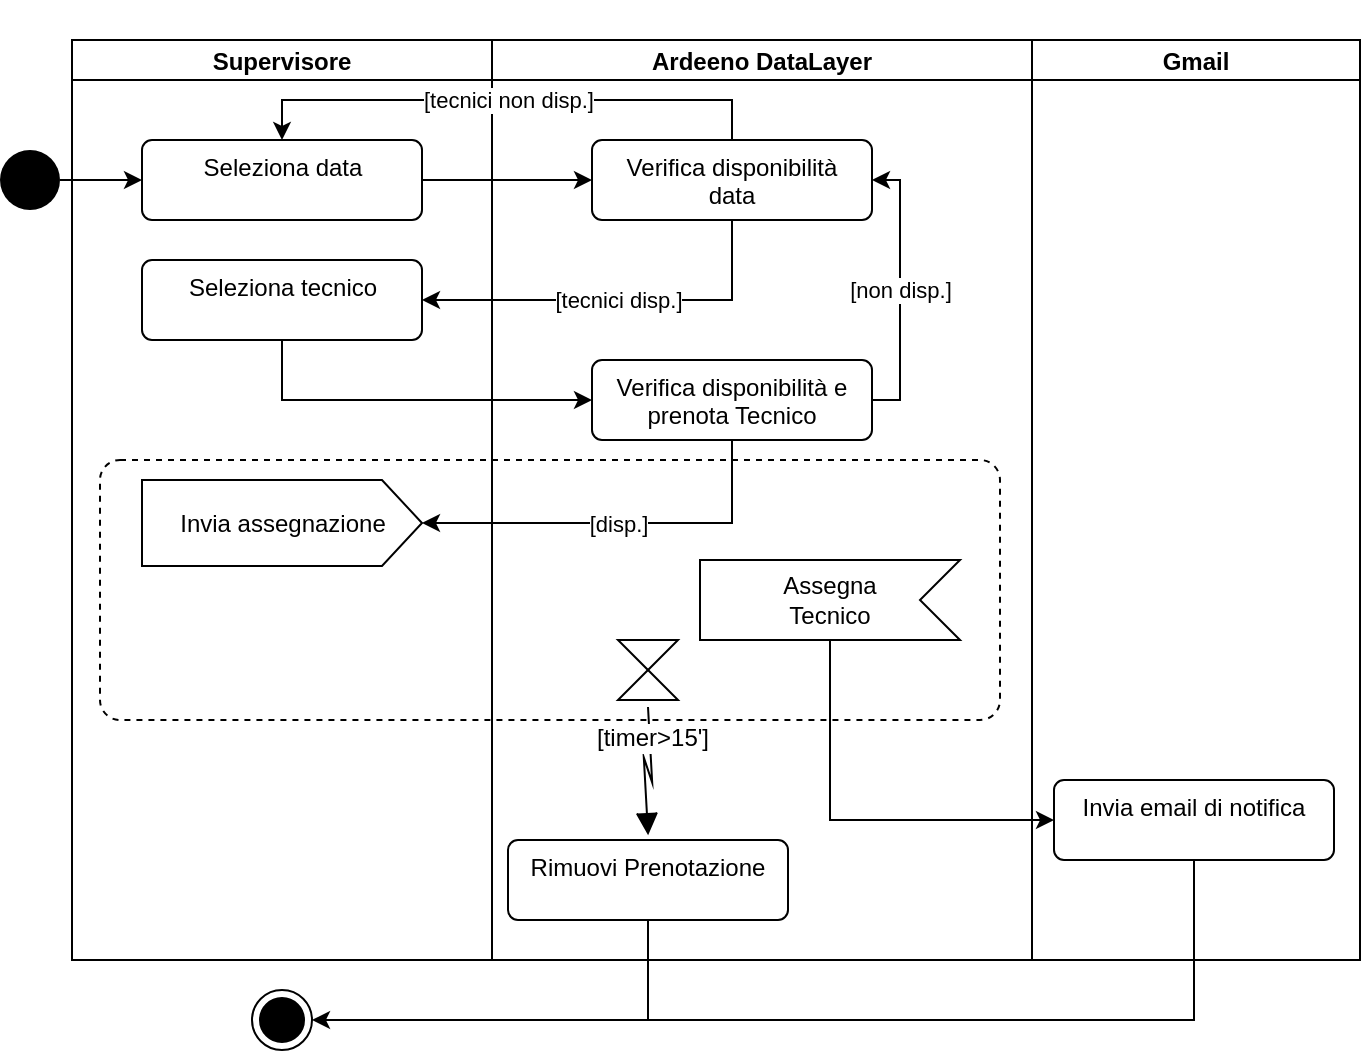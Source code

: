 <mxfile>
    <diagram id="prtHgNgQTEPvFCAcTncT" name="Page-1">
        <mxGraphModel dx="50" dy="70" grid="1" gridSize="10" guides="1" tooltips="1" connect="1" arrows="1" fold="1" page="1" pageScale="1" pageWidth="827" pageHeight="1169" background="#FFFFFF" math="0" shadow="0">
            <root>
                <mxCell id="0"/>
                <mxCell id="1" parent="0"/>
                <mxCell id="G9pkaAnPrwhdVn_8INE9-42" value="" style="html=1;align=center;verticalAlign=top;rounded=1;absoluteArcSize=1;arcSize=20;dashed=1;strokeWidth=1;fontSize=12;fillColor=none;" parent="1" vertex="1">
                    <mxGeometry x="210" y="320" width="450" height="130" as="geometry"/>
                </mxCell>
                <mxCell id="G9pkaAnPrwhdVn_8INE9-20" style="edgeStyle=orthogonalEdgeStyle;rounded=0;orthogonalLoop=1;jettySize=auto;html=1;exitX=1;exitY=0.5;exitDx=0;exitDy=0;entryX=0;entryY=0.5;entryDx=0;entryDy=0;" parent="1" source="G9pkaAnPrwhdVn_8INE9-1" target="G9pkaAnPrwhdVn_8INE9-4" edge="1">
                    <mxGeometry relative="1" as="geometry"/>
                </mxCell>
                <mxCell id="G9pkaAnPrwhdVn_8INE9-1" value="" style="ellipse;fillColor=#000000;strokeColor=none;" parent="1" vertex="1">
                    <mxGeometry x="160" y="165" width="30" height="30" as="geometry"/>
                </mxCell>
                <mxCell id="G9pkaAnPrwhdVn_8INE9-7" value="" style="swimlane;childLayout=stackLayout;resizeParent=1;resizeParentMax=0;startSize=20;movable=1;movableLabel=1;fillColor=none;strokeColor=none;" parent="1" vertex="1">
                    <mxGeometry x="196" y="90" width="480" height="480" as="geometry"/>
                </mxCell>
                <mxCell id="G9pkaAnPrwhdVn_8INE9-8" value="Supervisore" style="swimlane;startSize=20;" parent="G9pkaAnPrwhdVn_8INE9-7" vertex="1">
                    <mxGeometry y="20" width="210" height="460" as="geometry"/>
                </mxCell>
                <mxCell id="G9pkaAnPrwhdVn_8INE9-4" value="Seleziona data" style="html=1;align=center;verticalAlign=top;rounded=1;absoluteArcSize=1;arcSize=10;dashed=0;" parent="G9pkaAnPrwhdVn_8INE9-8" vertex="1">
                    <mxGeometry x="35" y="50" width="140" height="40" as="geometry"/>
                </mxCell>
                <mxCell id="G9pkaAnPrwhdVn_8INE9-6" value="Seleziona tecnico" style="html=1;align=center;verticalAlign=top;rounded=1;absoluteArcSize=1;arcSize=10;dashed=0;" parent="G9pkaAnPrwhdVn_8INE9-8" vertex="1">
                    <mxGeometry x="35" y="110" width="140" height="40" as="geometry"/>
                </mxCell>
                <mxCell id="G9pkaAnPrwhdVn_8INE9-40" value="Invia assegnazione" style="html=1;shape=mxgraph.infographic.ribbonSimple;notch1=0;notch2=20;align=center;verticalAlign=middle;fontSize=12;fontStyle=0;fillColor=#FFFFFF;strokeWidth=1;" parent="G9pkaAnPrwhdVn_8INE9-8" vertex="1">
                    <mxGeometry x="35" y="220" width="140" height="43" as="geometry"/>
                </mxCell>
                <mxCell id="G9pkaAnPrwhdVn_8INE9-9" value="Ardeeno DataLayer" style="swimlane;startSize=20;" parent="G9pkaAnPrwhdVn_8INE9-7" vertex="1">
                    <mxGeometry x="210" y="20" width="270" height="460" as="geometry"/>
                </mxCell>
                <mxCell id="G9pkaAnPrwhdVn_8INE9-5" value="Verifica disponibilità&lt;br&gt;data" style="html=1;align=center;verticalAlign=top;rounded=1;absoluteArcSize=1;arcSize=10;dashed=0;whiteSpace=wrap;" parent="G9pkaAnPrwhdVn_8INE9-9" vertex="1">
                    <mxGeometry x="50" y="50" width="140" height="40" as="geometry"/>
                </mxCell>
                <mxCell id="G9pkaAnPrwhdVn_8INE9-14" value="Verifica disponibilità e prenota Tecnico" style="html=1;align=center;verticalAlign=top;rounded=1;absoluteArcSize=1;arcSize=10;dashed=0;whiteSpace=wrap;" parent="G9pkaAnPrwhdVn_8INE9-9" vertex="1">
                    <mxGeometry x="50" y="160" width="140" height="40" as="geometry"/>
                </mxCell>
                <mxCell id="G9pkaAnPrwhdVn_8INE9-32" value="[non disp.]" style="edgeStyle=orthogonalEdgeStyle;rounded=0;orthogonalLoop=1;jettySize=auto;html=1;exitX=1;exitY=0.5;exitDx=0;exitDy=0;entryX=1;entryY=0.5;entryDx=0;entryDy=0;" parent="G9pkaAnPrwhdVn_8INE9-9" source="G9pkaAnPrwhdVn_8INE9-14" target="G9pkaAnPrwhdVn_8INE9-5" edge="1">
                    <mxGeometry relative="1" as="geometry">
                        <mxPoint x="120" y="30" as="targetPoint"/>
                        <Array as="points">
                            <mxPoint x="204" y="180"/>
                            <mxPoint x="204" y="70"/>
                        </Array>
                    </mxGeometry>
                </mxCell>
                <mxCell id="G9pkaAnPrwhdVn_8INE9-31" value="Rimuovi Prenotazione" style="html=1;align=center;verticalAlign=top;rounded=1;absoluteArcSize=1;arcSize=10;dashed=0;whiteSpace=wrap;" parent="G9pkaAnPrwhdVn_8INE9-9" vertex="1">
                    <mxGeometry x="8" y="400" width="140" height="40" as="geometry"/>
                </mxCell>
                <mxCell id="G9pkaAnPrwhdVn_8INE9-41" value="Assegna&lt;br&gt;Tecnico" style="html=1;shape=mxgraph.infographic.ribbonSimple;notch1=20;notch2=0;align=center;verticalAlign=middle;fontSize=12;fontStyle=0;flipH=1;fillColor=#FFFFFF;strokeWidth=1;whiteSpace=wrap;" parent="G9pkaAnPrwhdVn_8INE9-9" vertex="1">
                    <mxGeometry x="104" y="260" width="130" height="40" as="geometry"/>
                </mxCell>
                <mxCell id="G9pkaAnPrwhdVn_8INE9-43" value="" style="shape=collate;whiteSpace=wrap;html=1;strokeWidth=1;fontSize=12;fillColor=none;" parent="G9pkaAnPrwhdVn_8INE9-9" vertex="1">
                    <mxGeometry x="63" y="300" width="30" height="30" as="geometry"/>
                </mxCell>
                <mxCell id="G9pkaAnPrwhdVn_8INE9-45" value="" style="shape=mxgraph.lean_mapping.electronic_info_flow_edge;html=1;rounded=0;fontSize=12;entryX=0.5;entryY=0;entryDx=0;entryDy=0;exitX=0.5;exitY=1;exitDx=0;exitDy=0;" parent="G9pkaAnPrwhdVn_8INE9-9" source="G9pkaAnPrwhdVn_8INE9-43" target="G9pkaAnPrwhdVn_8INE9-31" edge="1">
                    <mxGeometry width="160" relative="1" as="geometry">
                        <mxPoint x="74" y="330" as="sourcePoint"/>
                        <mxPoint x="234" y="330" as="targetPoint"/>
                    </mxGeometry>
                </mxCell>
                <mxCell id="G9pkaAnPrwhdVn_8INE9-46" value="[timer&amp;gt;15']" style="edgeLabel;html=1;align=center;verticalAlign=middle;resizable=0;points=[];fontSize=12;" parent="G9pkaAnPrwhdVn_8INE9-45" vertex="1" connectable="0">
                    <mxGeometry x="-0.471" y="2" relative="1" as="geometry">
                        <mxPoint as="offset"/>
                    </mxGeometry>
                </mxCell>
                <mxCell id="G9pkaAnPrwhdVn_8INE9-15" style="edgeStyle=orthogonalEdgeStyle;rounded=0;orthogonalLoop=1;jettySize=auto;html=1;exitX=1;exitY=0.5;exitDx=0;exitDy=0;entryX=0;entryY=0.5;entryDx=0;entryDy=0;" parent="G9pkaAnPrwhdVn_8INE9-7" source="G9pkaAnPrwhdVn_8INE9-4" target="G9pkaAnPrwhdVn_8INE9-5" edge="1">
                    <mxGeometry relative="1" as="geometry"/>
                </mxCell>
                <mxCell id="G9pkaAnPrwhdVn_8INE9-16" value="[tecnici non disp.]" style="edgeStyle=orthogonalEdgeStyle;rounded=0;orthogonalLoop=1;jettySize=auto;html=1;exitX=0.5;exitY=0;exitDx=0;exitDy=0;entryX=0.5;entryY=0;entryDx=0;entryDy=0;" parent="G9pkaAnPrwhdVn_8INE9-7" source="G9pkaAnPrwhdVn_8INE9-5" target="G9pkaAnPrwhdVn_8INE9-4" edge="1">
                    <mxGeometry relative="1" as="geometry"/>
                </mxCell>
                <mxCell id="G9pkaAnPrwhdVn_8INE9-17" value="[tecnici disp.]" style="edgeStyle=orthogonalEdgeStyle;rounded=0;orthogonalLoop=1;jettySize=auto;html=1;exitX=0.5;exitY=1;exitDx=0;exitDy=0;entryX=1;entryY=0.5;entryDx=0;entryDy=0;" parent="G9pkaAnPrwhdVn_8INE9-7" source="G9pkaAnPrwhdVn_8INE9-5" target="G9pkaAnPrwhdVn_8INE9-6" edge="1">
                    <mxGeometry relative="1" as="geometry"/>
                </mxCell>
                <mxCell id="G9pkaAnPrwhdVn_8INE9-18" style="edgeStyle=orthogonalEdgeStyle;rounded=0;orthogonalLoop=1;jettySize=auto;html=1;exitX=0.5;exitY=1;exitDx=0;exitDy=0;entryX=0;entryY=0.5;entryDx=0;entryDy=0;" parent="G9pkaAnPrwhdVn_8INE9-7" source="G9pkaAnPrwhdVn_8INE9-6" target="G9pkaAnPrwhdVn_8INE9-14" edge="1">
                    <mxGeometry relative="1" as="geometry"/>
                </mxCell>
                <mxCell id="G9pkaAnPrwhdVn_8INE9-24" value="[disp.]" style="edgeStyle=orthogonalEdgeStyle;rounded=0;orthogonalLoop=1;jettySize=auto;html=1;exitX=0.5;exitY=1;exitDx=0;exitDy=0;entryX=1;entryY=0.5;entryDx=0;entryDy=0;entryPerimeter=0;" parent="G9pkaAnPrwhdVn_8INE9-7" source="G9pkaAnPrwhdVn_8INE9-14" target="G9pkaAnPrwhdVn_8INE9-40" edge="1">
                    <mxGeometry relative="1" as="geometry">
                        <mxPoint x="330" y="260" as="targetPoint"/>
                    </mxGeometry>
                </mxCell>
                <mxCell id="G9pkaAnPrwhdVn_8INE9-22" value="" style="ellipse;html=1;shape=endState;fillColor=strokeColor;" parent="1" vertex="1">
                    <mxGeometry x="286" y="585" width="30" height="30" as="geometry"/>
                </mxCell>
                <mxCell id="G9pkaAnPrwhdVn_8INE9-38" style="edgeStyle=orthogonalEdgeStyle;rounded=0;orthogonalLoop=1;jettySize=auto;html=1;exitX=0.5;exitY=1;exitDx=0;exitDy=0;entryX=1;entryY=0.5;entryDx=0;entryDy=0;" parent="1" source="G9pkaAnPrwhdVn_8INE9-31" target="G9pkaAnPrwhdVn_8INE9-22" edge="1">
                    <mxGeometry relative="1" as="geometry">
                        <mxPoint x="380" y="200" as="targetPoint"/>
                    </mxGeometry>
                </mxCell>
                <mxCell id="G9pkaAnPrwhdVn_8INE9-39" style="edgeStyle=orthogonalEdgeStyle;rounded=0;orthogonalLoop=1;jettySize=auto;html=1;exitX=0;exitY=0;exitDx=65;exitDy=40;exitPerimeter=0;entryX=0;entryY=0.5;entryDx=0;entryDy=0;" parent="1" source="G9pkaAnPrwhdVn_8INE9-41" target="6" edge="1">
                    <mxGeometry relative="1" as="geometry">
                        <mxPoint x="480" y="600" as="targetPoint"/>
                        <mxPoint x="610" y="490" as="sourcePoint"/>
                        <Array as="points">
                            <mxPoint x="575" y="500"/>
                        </Array>
                    </mxGeometry>
                </mxCell>
                <mxCell id="2" value="Gmail" style="swimlane;startSize=20;" vertex="1" parent="1">
                    <mxGeometry x="676" y="110" width="164" height="460" as="geometry"/>
                </mxCell>
                <mxCell id="6" value="Invia email di notifica" style="html=1;align=center;verticalAlign=top;rounded=1;absoluteArcSize=1;arcSize=10;dashed=0;whiteSpace=wrap;" vertex="1" parent="2">
                    <mxGeometry x="11" y="370" width="140" height="40" as="geometry"/>
                </mxCell>
                <mxCell id="11" style="edgeStyle=none;html=1;exitX=0.5;exitY=1;exitDx=0;exitDy=0;rounded=0;endArrow=none;endFill=0;" edge="1" parent="1" source="6">
                    <mxGeometry relative="1" as="geometry">
                        <mxPoint x="484" y="600" as="targetPoint"/>
                        <Array as="points">
                            <mxPoint x="757" y="600"/>
                        </Array>
                    </mxGeometry>
                </mxCell>
            </root>
        </mxGraphModel>
    </diagram>
</mxfile>
